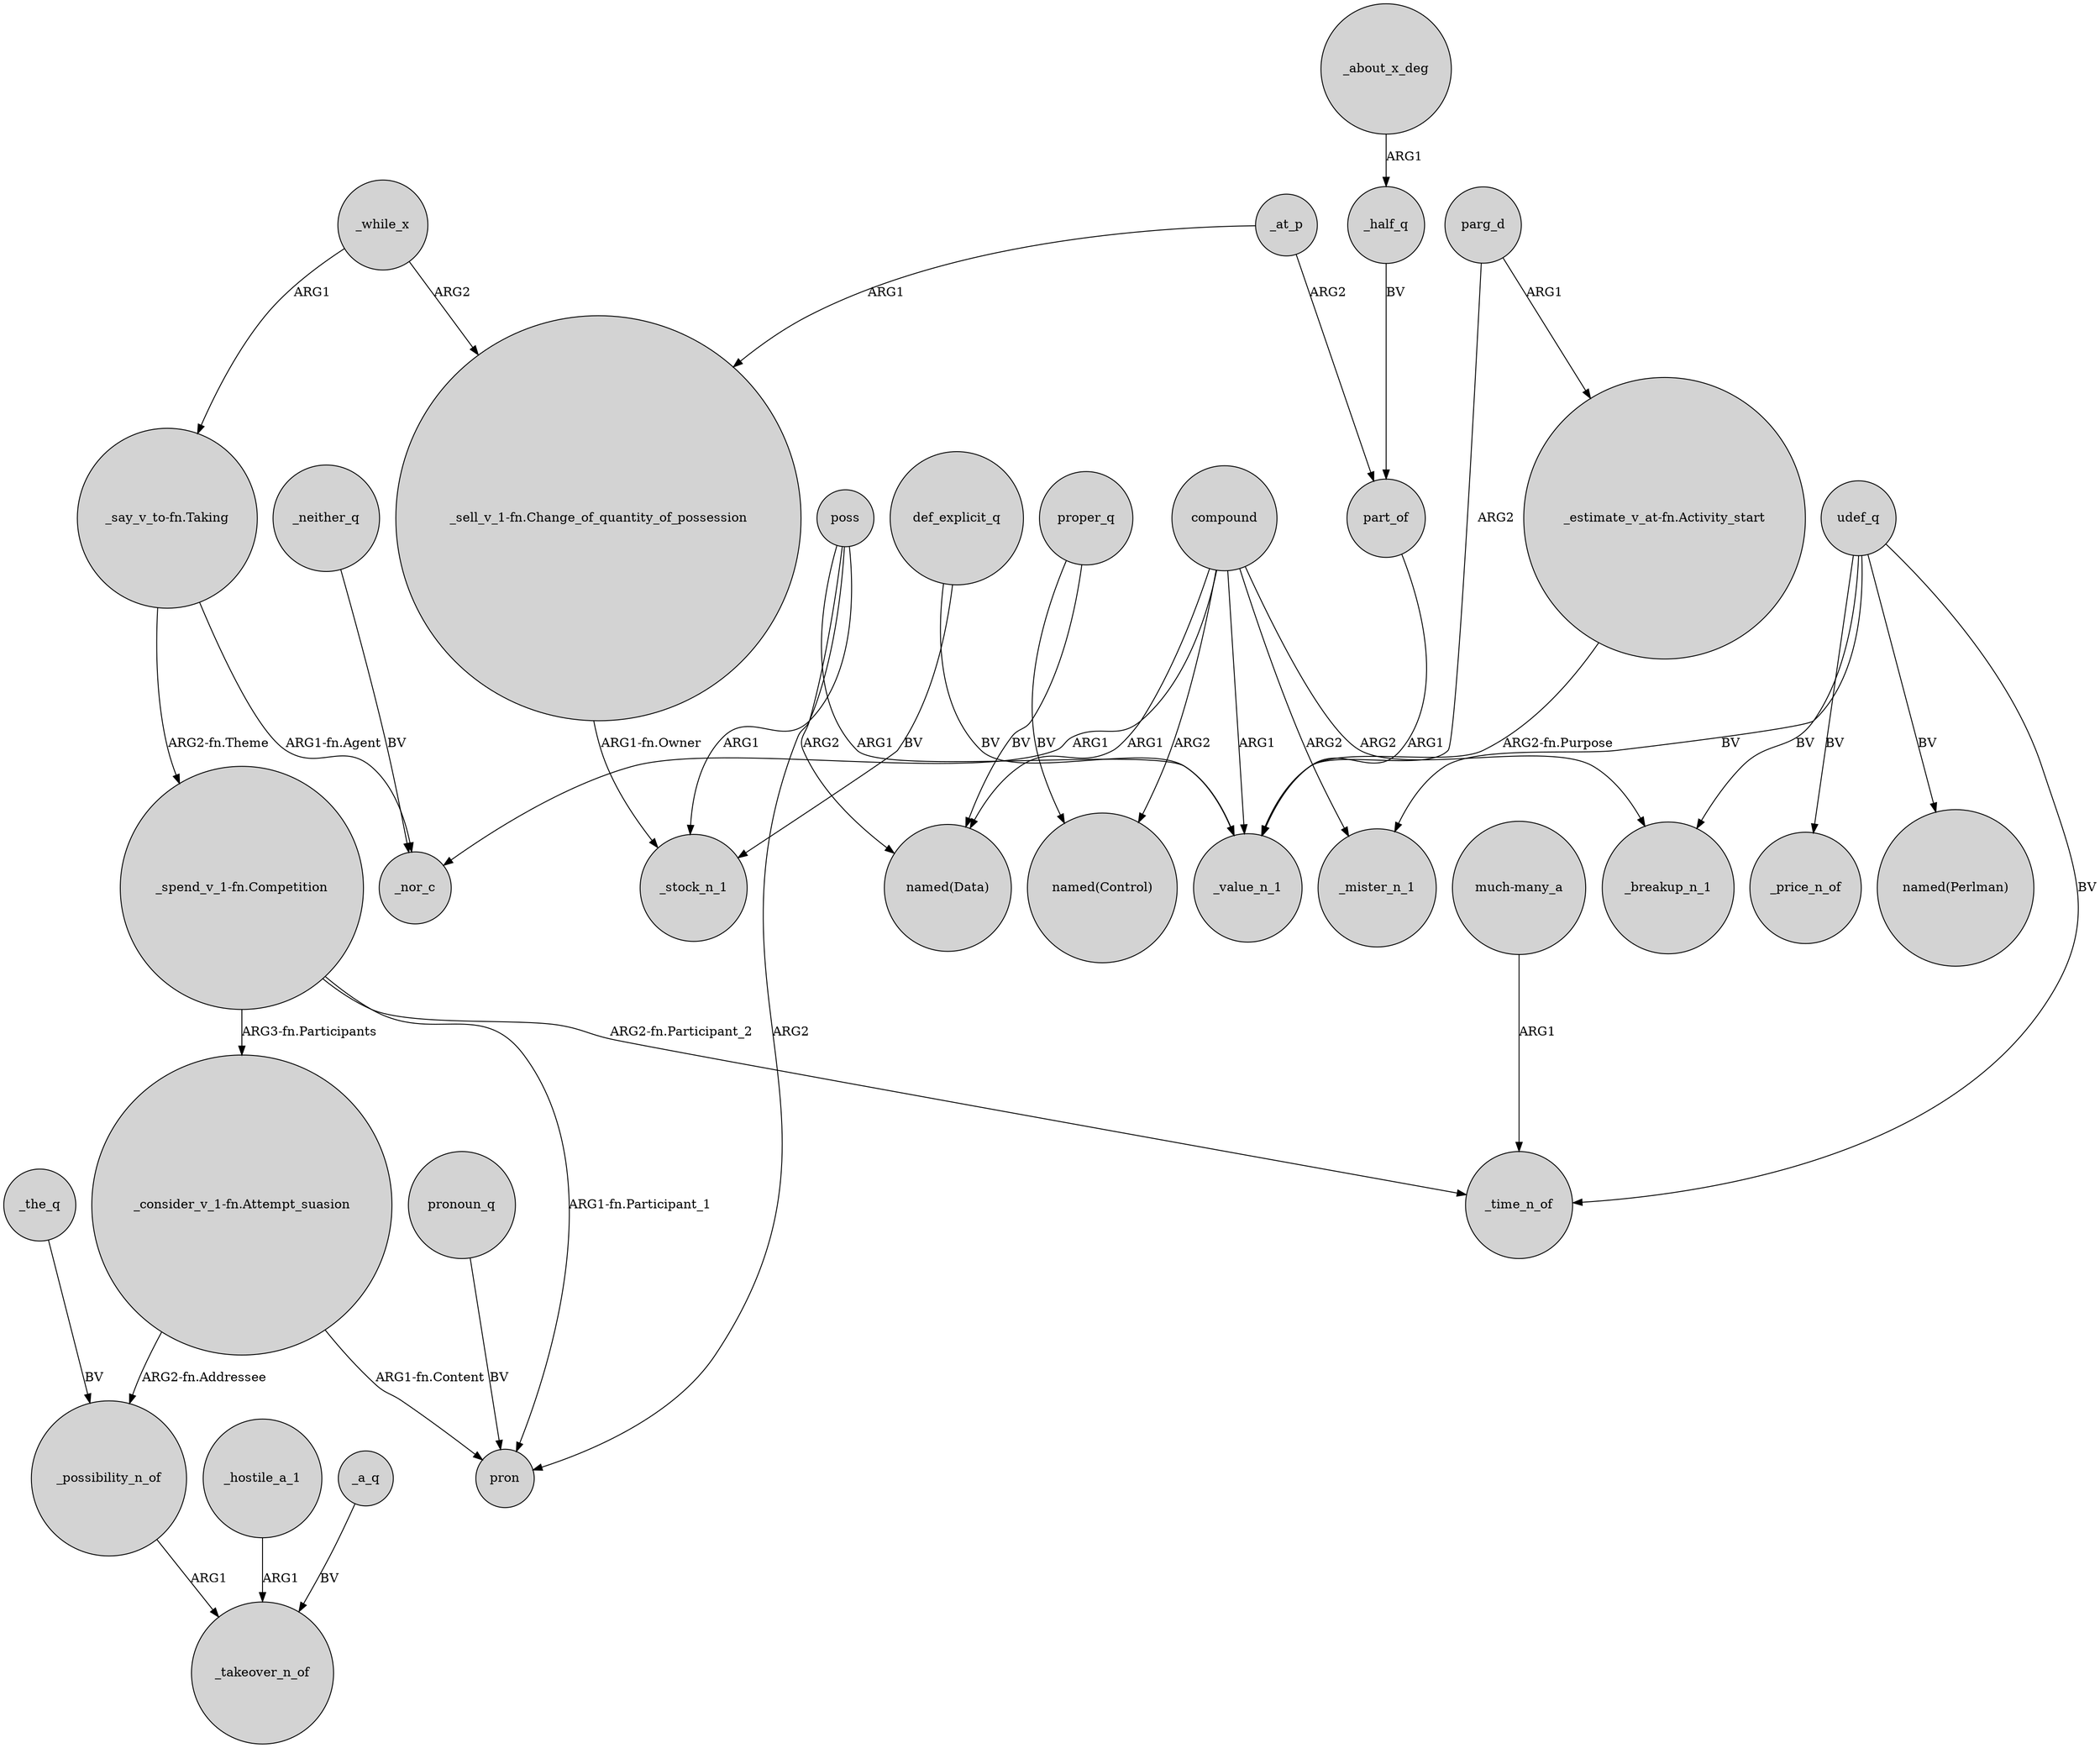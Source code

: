 digraph {
	node [shape=circle style=filled]
	proper_q -> "named(Control)" [label=BV]
	"_sell_v_1-fn.Change_of_quantity_of_possession" -> _stock_n_1 [label="ARG1-fn.Owner"]
	"_consider_v_1-fn.Attempt_suasion" -> _possibility_n_of [label="ARG2-fn.Addressee"]
	compound -> _nor_c [label=ARG1]
	compound -> _mister_n_1 [label=ARG2]
	parg_d -> _value_n_1 [label=ARG2]
	udef_q -> _time_n_of [label=BV]
	compound -> "named(Control)" [label=ARG2]
	udef_q -> _price_n_of [label=BV]
	_about_x_deg -> _half_q [label=ARG1]
	udef_q -> "named(Perlman)" [label=BV]
	"_say_v_to-fn.Taking" -> _nor_c [label="ARG1-fn.Agent"]
	def_explicit_q -> _stock_n_1 [label=BV]
	poss -> _value_n_1 [label=ARG1]
	"_consider_v_1-fn.Attempt_suasion" -> pron [label="ARG1-fn.Content"]
	proper_q -> "named(Data)" [label=BV]
	"_spend_v_1-fn.Competition" -> pron [label="ARG1-fn.Participant_1"]
	udef_q -> _mister_n_1 [label=BV]
	compound -> "named(Data)" [label=ARG1]
	"_spend_v_1-fn.Competition" -> "_consider_v_1-fn.Attempt_suasion" [label="ARG3-fn.Participants"]
	_hostile_a_1 -> _takeover_n_of [label=ARG1]
	poss -> "named(Data)" [label=ARG2]
	"much-many_a" -> _time_n_of [label=ARG1]
	pronoun_q -> pron [label=BV]
	poss -> pron [label=ARG2]
	part_of -> _value_n_1 [label=ARG1]
	_the_q -> _possibility_n_of [label=BV]
	_half_q -> part_of [label=BV]
	"_estimate_v_at-fn.Activity_start" -> _value_n_1 [label="ARG2-fn.Purpose"]
	_a_q -> _takeover_n_of [label=BV]
	"_spend_v_1-fn.Competition" -> _time_n_of [label="ARG2-fn.Participant_2"]
	poss -> _stock_n_1 [label=ARG1]
	_at_p -> part_of [label=ARG2]
	compound -> _breakup_n_1 [label=ARG2]
	_neither_q -> _nor_c [label=BV]
	udef_q -> _breakup_n_1 [label=BV]
	_at_p -> "_sell_v_1-fn.Change_of_quantity_of_possession" [label=ARG1]
	_while_x -> "_sell_v_1-fn.Change_of_quantity_of_possession" [label=ARG2]
	def_explicit_q -> _value_n_1 [label=BV]
	_possibility_n_of -> _takeover_n_of [label=ARG1]
	compound -> _value_n_1 [label=ARG1]
	"_say_v_to-fn.Taking" -> "_spend_v_1-fn.Competition" [label="ARG2-fn.Theme"]
	parg_d -> "_estimate_v_at-fn.Activity_start" [label=ARG1]
	_while_x -> "_say_v_to-fn.Taking" [label=ARG1]
}
